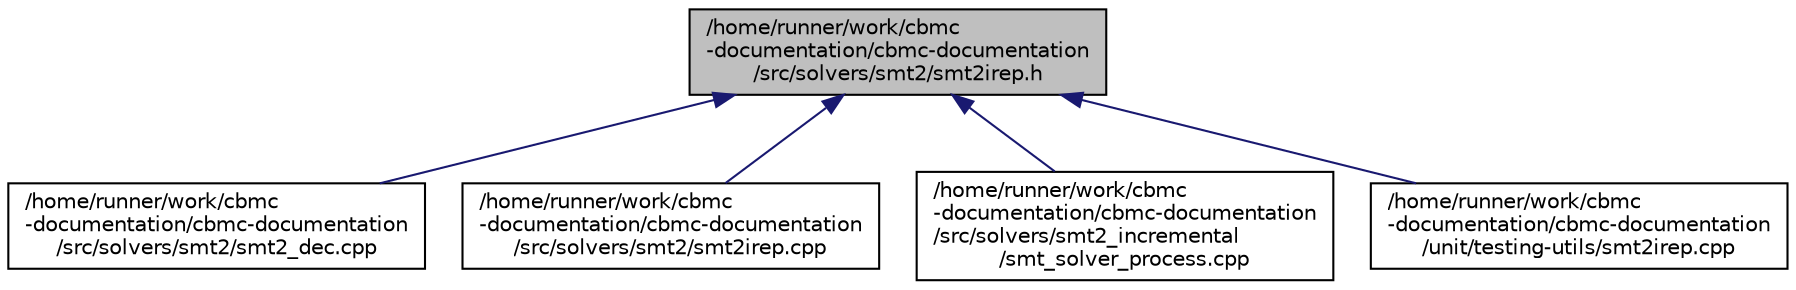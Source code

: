 digraph "/home/runner/work/cbmc-documentation/cbmc-documentation/src/solvers/smt2/smt2irep.h"
{
 // LATEX_PDF_SIZE
  bgcolor="transparent";
  edge [fontname="Helvetica",fontsize="10",labelfontname="Helvetica",labelfontsize="10"];
  node [fontname="Helvetica",fontsize="10",shape=record];
  Node1 [label="/home/runner/work/cbmc\l-documentation/cbmc-documentation\l/src/solvers/smt2/smt2irep.h",height=0.2,width=0.4,color="black", fillcolor="grey75", style="filled", fontcolor="black",tooltip=" "];
  Node1 -> Node2 [dir="back",color="midnightblue",fontsize="10",style="solid",fontname="Helvetica"];
  Node2 [label="/home/runner/work/cbmc\l-documentation/cbmc-documentation\l/src/solvers/smt2/smt2_dec.cpp",height=0.2,width=0.4,color="black",URL="$smt2__dec_8cpp.html",tooltip=" "];
  Node1 -> Node3 [dir="back",color="midnightblue",fontsize="10",style="solid",fontname="Helvetica"];
  Node3 [label="/home/runner/work/cbmc\l-documentation/cbmc-documentation\l/src/solvers/smt2/smt2irep.cpp",height=0.2,width=0.4,color="black",URL="$src_2solvers_2smt2_2smt2irep_8cpp.html",tooltip=" "];
  Node1 -> Node4 [dir="back",color="midnightblue",fontsize="10",style="solid",fontname="Helvetica"];
  Node4 [label="/home/runner/work/cbmc\l-documentation/cbmc-documentation\l/src/solvers/smt2_incremental\l/smt_solver_process.cpp",height=0.2,width=0.4,color="black",URL="$smt__solver__process_8cpp.html",tooltip=" "];
  Node1 -> Node5 [dir="back",color="midnightblue",fontsize="10",style="solid",fontname="Helvetica"];
  Node5 [label="/home/runner/work/cbmc\l-documentation/cbmc-documentation\l/unit/testing-utils/smt2irep.cpp",height=0.2,width=0.4,color="black",URL="$unit_2testing-utils_2smt2irep_8cpp.html",tooltip=" "];
}
